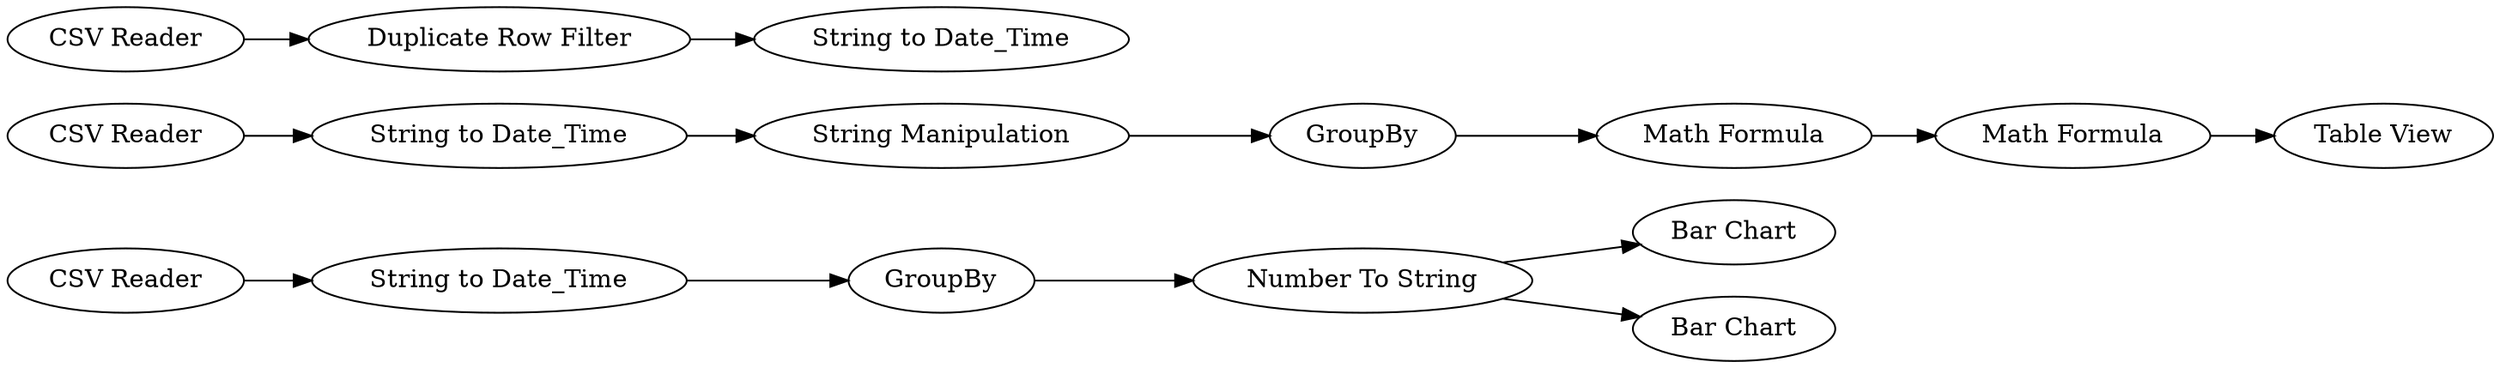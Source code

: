 digraph {
	"-8331598647534827914_34" [label="Bar Chart"]
	"-8331598647534827914_7" [label="String Manipulation"]
	"-8331598647534827914_30" [label="Table View"]
	"-8331598647534827914_3" [label="CSV Reader"]
	"-8331598647534827914_5" [label="String to Date_Time"]
	"-8331598647534827914_11" [label="Duplicate Row Filter"]
	"-8331598647534827914_27" [label="Math Formula"]
	"-8331598647534827914_6" [label="String to Date_Time"]
	"-8331598647534827914_29" [label="Math Formula"]
	"-8331598647534827914_33" [label="Bar Chart"]
	"-8331598647534827914_18" [label="CSV Reader"]
	"-8331598647534827914_24" [label="CSV Reader"]
	"-8331598647534827914_32" [label="Number To String"]
	"-8331598647534827914_20" [label=GroupBy]
	"-8331598647534827914_4" [label="String to Date_Time"]
	"-8331598647534827914_31" [label=GroupBy]
	"-8331598647534827914_29" -> "-8331598647534827914_30"
	"-8331598647534827914_20" -> "-8331598647534827914_27"
	"-8331598647534827914_31" -> "-8331598647534827914_32"
	"-8331598647534827914_32" -> "-8331598647534827914_33"
	"-8331598647534827914_11" -> "-8331598647534827914_6"
	"-8331598647534827914_5" -> "-8331598647534827914_7"
	"-8331598647534827914_32" -> "-8331598647534827914_34"
	"-8331598647534827914_27" -> "-8331598647534827914_29"
	"-8331598647534827914_4" -> "-8331598647534827914_31"
	"-8331598647534827914_3" -> "-8331598647534827914_11"
	"-8331598647534827914_18" -> "-8331598647534827914_4"
	"-8331598647534827914_24" -> "-8331598647534827914_5"
	"-8331598647534827914_7" -> "-8331598647534827914_20"
	rankdir=LR
}
